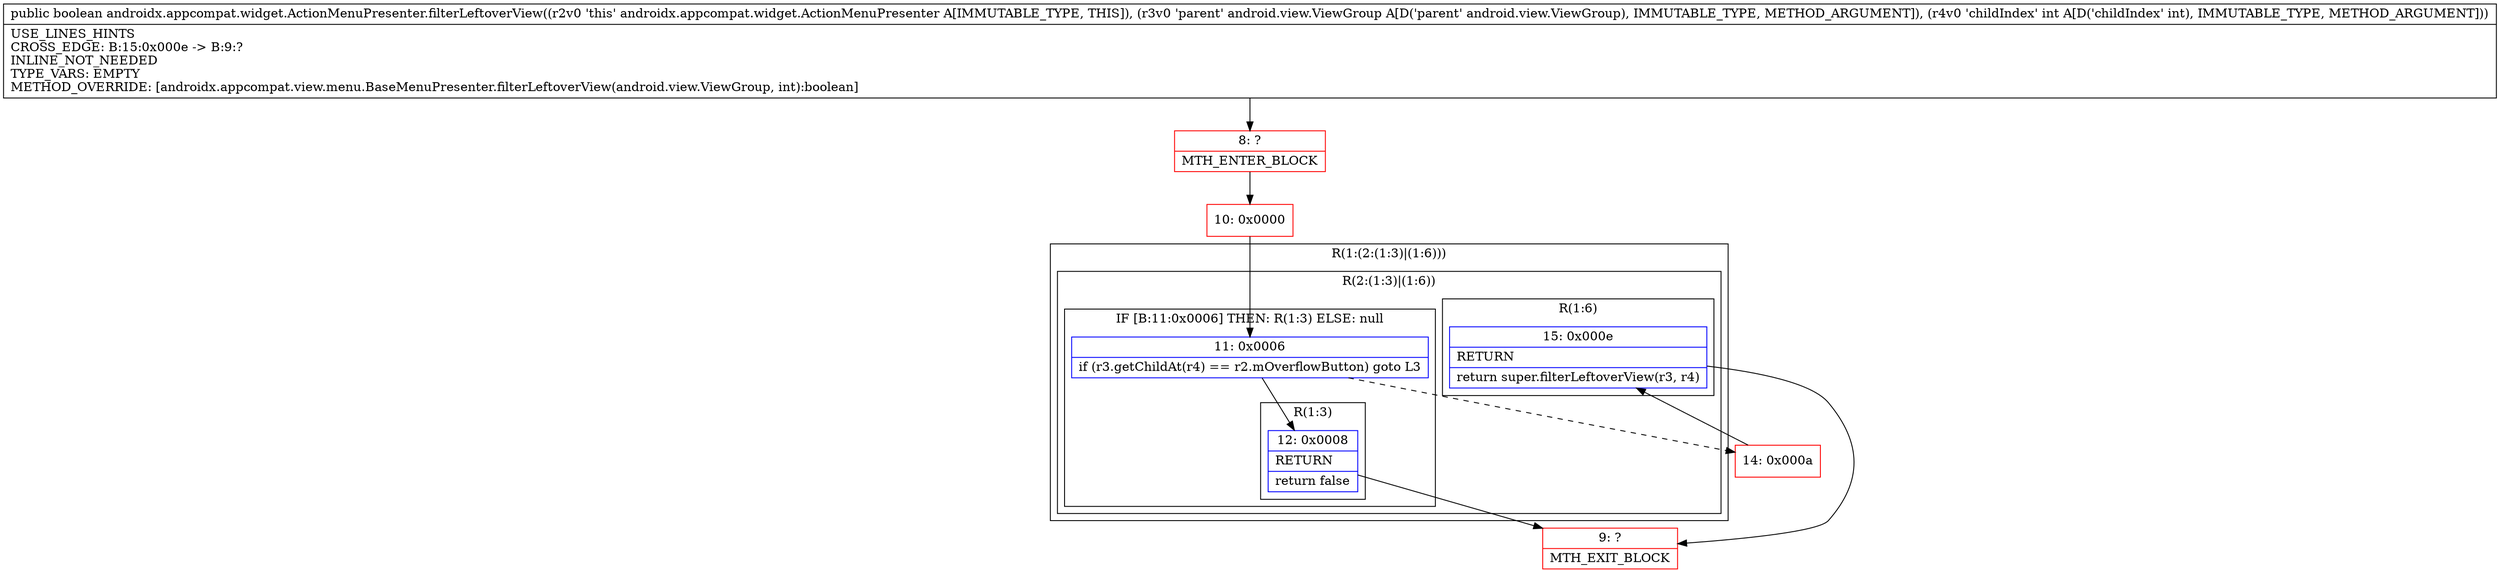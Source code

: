 digraph "CFG forandroidx.appcompat.widget.ActionMenuPresenter.filterLeftoverView(Landroid\/view\/ViewGroup;I)Z" {
subgraph cluster_Region_329044751 {
label = "R(1:(2:(1:3)|(1:6)))";
node [shape=record,color=blue];
subgraph cluster_Region_304599176 {
label = "R(2:(1:3)|(1:6))";
node [shape=record,color=blue];
subgraph cluster_IfRegion_832731390 {
label = "IF [B:11:0x0006] THEN: R(1:3) ELSE: null";
node [shape=record,color=blue];
Node_11 [shape=record,label="{11\:\ 0x0006|if (r3.getChildAt(r4) == r2.mOverflowButton) goto L3\l}"];
subgraph cluster_Region_397949007 {
label = "R(1:3)";
node [shape=record,color=blue];
Node_12 [shape=record,label="{12\:\ 0x0008|RETURN\l|return false\l}"];
}
}
subgraph cluster_Region_1657373980 {
label = "R(1:6)";
node [shape=record,color=blue];
Node_15 [shape=record,label="{15\:\ 0x000e|RETURN\l|return super.filterLeftoverView(r3, r4)\l}"];
}
}
}
Node_8 [shape=record,color=red,label="{8\:\ ?|MTH_ENTER_BLOCK\l}"];
Node_10 [shape=record,color=red,label="{10\:\ 0x0000}"];
Node_9 [shape=record,color=red,label="{9\:\ ?|MTH_EXIT_BLOCK\l}"];
Node_14 [shape=record,color=red,label="{14\:\ 0x000a}"];
MethodNode[shape=record,label="{public boolean androidx.appcompat.widget.ActionMenuPresenter.filterLeftoverView((r2v0 'this' androidx.appcompat.widget.ActionMenuPresenter A[IMMUTABLE_TYPE, THIS]), (r3v0 'parent' android.view.ViewGroup A[D('parent' android.view.ViewGroup), IMMUTABLE_TYPE, METHOD_ARGUMENT]), (r4v0 'childIndex' int A[D('childIndex' int), IMMUTABLE_TYPE, METHOD_ARGUMENT]))  | USE_LINES_HINTS\lCROSS_EDGE: B:15:0x000e \-\> B:9:?\lINLINE_NOT_NEEDED\lTYPE_VARS: EMPTY\lMETHOD_OVERRIDE: [androidx.appcompat.view.menu.BaseMenuPresenter.filterLeftoverView(android.view.ViewGroup, int):boolean]\l}"];
MethodNode -> Node_8;Node_11 -> Node_12;
Node_11 -> Node_14[style=dashed];
Node_12 -> Node_9;
Node_15 -> Node_9;
Node_8 -> Node_10;
Node_10 -> Node_11;
Node_14 -> Node_15;
}

